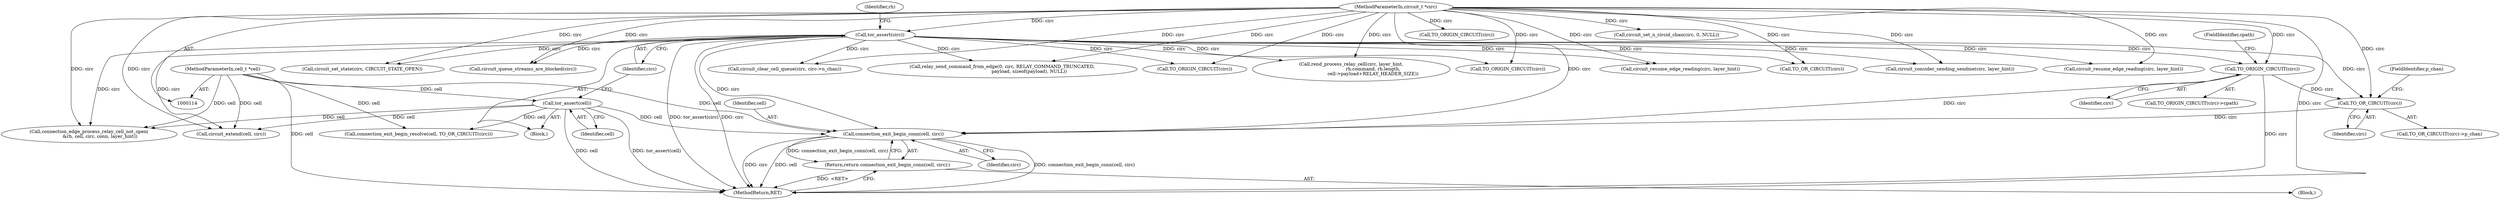digraph "0_tor_56a7c5bc15e0447203a491c1ee37de9939ad1dcd@API" {
"1000346" [label="(Call,connection_exit_begin_conn(cell, circ))"];
"1000137" [label="(Call,tor_assert(cell))"];
"1000115" [label="(MethodParameterIn,cell_t *cell)"];
"1000338" [label="(Call,TO_OR_CIRCUIT(circ))"];
"1000292" [label="(Call,TO_ORIGIN_CIRCUIT(circ))"];
"1000139" [label="(Call,tor_assert(circ))"];
"1000116" [label="(MethodParameterIn,circuit_t *circ)"];
"1000345" [label="(Return,return connection_exit_begin_conn(cell, circ);)"];
"1000116" [label="(MethodParameterIn,circuit_t *circ)"];
"1000820" [label="(Call,TO_ORIGIN_CIRCUIT(circ))"];
"1001064" [label="(MethodReturn,RET)"];
"1000347" [label="(Identifier,cell)"];
"1000249" [label="(Call,connection_edge_process_relay_cell_not_open(\n               &rh, cell, circ, conn, layer_hint))"];
"1000345" [label="(Return,return connection_exit_begin_conn(cell, circ);)"];
"1001039" [label="(Call,rend_process_relay_cell(circ, layer_hint,\n                              rh.command, rh.length,\n                              cell->payload+RELAY_HEADER_SIZE))"];
"1000337" [label="(Call,TO_OR_CIRCUIT(circ)->p_chan)"];
"1000138" [label="(Identifier,cell)"];
"1000798" [label="(Call,relay_send_command_from_edge(0, circ, RELAY_COMMAND_TRUNCATED,\n                                     payload, sizeof(payload), NULL))"];
"1000688" [label="(Call,TO_ORIGIN_CIRCUIT(circ))"];
"1000948" [label="(Call,circuit_queue_streams_are_blocked(circ))"];
"1001010" [label="(Call,TO_OR_CIRCUIT(circ))"];
"1000119" [label="(Block,)"];
"1000140" [label="(Identifier,circ)"];
"1000706" [label="(Call,TO_ORIGIN_CIRCUIT(circ))"];
"1000637" [label="(Call,circuit_extend(cell, circ))"];
"1000346" [label="(Call,connection_exit_begin_conn(cell, circ))"];
"1000291" [label="(Call,TO_ORIGIN_CIRCUIT(circ)->cpath)"];
"1000348" [label="(Identifier,circ)"];
"1000340" [label="(FieldIdentifier,p_chan)"];
"1000260" [label="(Block,)"];
"1000339" [label="(Identifier,circ)"];
"1000293" [label="(Identifier,circ)"];
"1000769" [label="(Call,circuit_clear_cell_queue(circ, circ->n_chan))"];
"1000292" [label="(Call,TO_ORIGIN_CIRCUIT(circ))"];
"1000399" [label="(Call,circuit_consider_sending_sendme(circ, layer_hint))"];
"1001008" [label="(Call,connection_exit_begin_resolve(cell, TO_OR_CIRCUIT(circ)))"];
"1000919" [label="(Call,circuit_resume_edge_reading(circ, layer_hint))"];
"1000782" [label="(Call,circuit_set_n_circid_chan(circ, 0, NULL))"];
"1000115" [label="(MethodParameterIn,cell_t *cell)"];
"1000752" [label="(Call,circuit_set_state(circ, CIRCUIT_STATE_OPEN))"];
"1000338" [label="(Call,TO_OR_CIRCUIT(circ))"];
"1000139" [label="(Call,tor_assert(circ))"];
"1000294" [label="(FieldIdentifier,cpath)"];
"1000137" [label="(Call,tor_assert(cell))"];
"1000884" [label="(Call,circuit_resume_edge_reading(circ, layer_hint))"];
"1000143" [label="(Identifier,rh)"];
"1000346" -> "1000345"  [label="AST: "];
"1000346" -> "1000348"  [label="CFG: "];
"1000347" -> "1000346"  [label="AST: "];
"1000348" -> "1000346"  [label="AST: "];
"1000345" -> "1000346"  [label="CFG: "];
"1000346" -> "1001064"  [label="DDG: circ"];
"1000346" -> "1001064"  [label="DDG: cell"];
"1000346" -> "1001064"  [label="DDG: connection_exit_begin_conn(cell, circ)"];
"1000346" -> "1000345"  [label="DDG: connection_exit_begin_conn(cell, circ)"];
"1000137" -> "1000346"  [label="DDG: cell"];
"1000115" -> "1000346"  [label="DDG: cell"];
"1000338" -> "1000346"  [label="DDG: circ"];
"1000292" -> "1000346"  [label="DDG: circ"];
"1000139" -> "1000346"  [label="DDG: circ"];
"1000116" -> "1000346"  [label="DDG: circ"];
"1000137" -> "1000119"  [label="AST: "];
"1000137" -> "1000138"  [label="CFG: "];
"1000138" -> "1000137"  [label="AST: "];
"1000140" -> "1000137"  [label="CFG: "];
"1000137" -> "1001064"  [label="DDG: cell"];
"1000137" -> "1001064"  [label="DDG: tor_assert(cell)"];
"1000115" -> "1000137"  [label="DDG: cell"];
"1000137" -> "1000249"  [label="DDG: cell"];
"1000137" -> "1000637"  [label="DDG: cell"];
"1000137" -> "1001008"  [label="DDG: cell"];
"1000115" -> "1000114"  [label="AST: "];
"1000115" -> "1001064"  [label="DDG: cell"];
"1000115" -> "1000249"  [label="DDG: cell"];
"1000115" -> "1000637"  [label="DDG: cell"];
"1000115" -> "1001008"  [label="DDG: cell"];
"1000338" -> "1000337"  [label="AST: "];
"1000338" -> "1000339"  [label="CFG: "];
"1000339" -> "1000338"  [label="AST: "];
"1000340" -> "1000338"  [label="CFG: "];
"1000292" -> "1000338"  [label="DDG: circ"];
"1000139" -> "1000338"  [label="DDG: circ"];
"1000116" -> "1000338"  [label="DDG: circ"];
"1000292" -> "1000291"  [label="AST: "];
"1000292" -> "1000293"  [label="CFG: "];
"1000293" -> "1000292"  [label="AST: "];
"1000294" -> "1000292"  [label="CFG: "];
"1000292" -> "1001064"  [label="DDG: circ"];
"1000139" -> "1000292"  [label="DDG: circ"];
"1000116" -> "1000292"  [label="DDG: circ"];
"1000139" -> "1000119"  [label="AST: "];
"1000139" -> "1000140"  [label="CFG: "];
"1000140" -> "1000139"  [label="AST: "];
"1000143" -> "1000139"  [label="CFG: "];
"1000139" -> "1001064"  [label="DDG: tor_assert(circ)"];
"1000139" -> "1001064"  [label="DDG: circ"];
"1000116" -> "1000139"  [label="DDG: circ"];
"1000139" -> "1000249"  [label="DDG: circ"];
"1000139" -> "1000399"  [label="DDG: circ"];
"1000139" -> "1000637"  [label="DDG: circ"];
"1000139" -> "1000688"  [label="DDG: circ"];
"1000139" -> "1000752"  [label="DDG: circ"];
"1000139" -> "1000769"  [label="DDG: circ"];
"1000139" -> "1000798"  [label="DDG: circ"];
"1000139" -> "1000820"  [label="DDG: circ"];
"1000139" -> "1000884"  [label="DDG: circ"];
"1000139" -> "1000919"  [label="DDG: circ"];
"1000139" -> "1000948"  [label="DDG: circ"];
"1000139" -> "1001010"  [label="DDG: circ"];
"1000139" -> "1001039"  [label="DDG: circ"];
"1000116" -> "1000114"  [label="AST: "];
"1000116" -> "1001064"  [label="DDG: circ"];
"1000116" -> "1000249"  [label="DDG: circ"];
"1000116" -> "1000399"  [label="DDG: circ"];
"1000116" -> "1000637"  [label="DDG: circ"];
"1000116" -> "1000688"  [label="DDG: circ"];
"1000116" -> "1000706"  [label="DDG: circ"];
"1000116" -> "1000752"  [label="DDG: circ"];
"1000116" -> "1000769"  [label="DDG: circ"];
"1000116" -> "1000782"  [label="DDG: circ"];
"1000116" -> "1000798"  [label="DDG: circ"];
"1000116" -> "1000820"  [label="DDG: circ"];
"1000116" -> "1000884"  [label="DDG: circ"];
"1000116" -> "1000919"  [label="DDG: circ"];
"1000116" -> "1000948"  [label="DDG: circ"];
"1000116" -> "1001010"  [label="DDG: circ"];
"1000116" -> "1001039"  [label="DDG: circ"];
"1000345" -> "1000260"  [label="AST: "];
"1001064" -> "1000345"  [label="CFG: "];
"1000345" -> "1001064"  [label="DDG: <RET>"];
}
